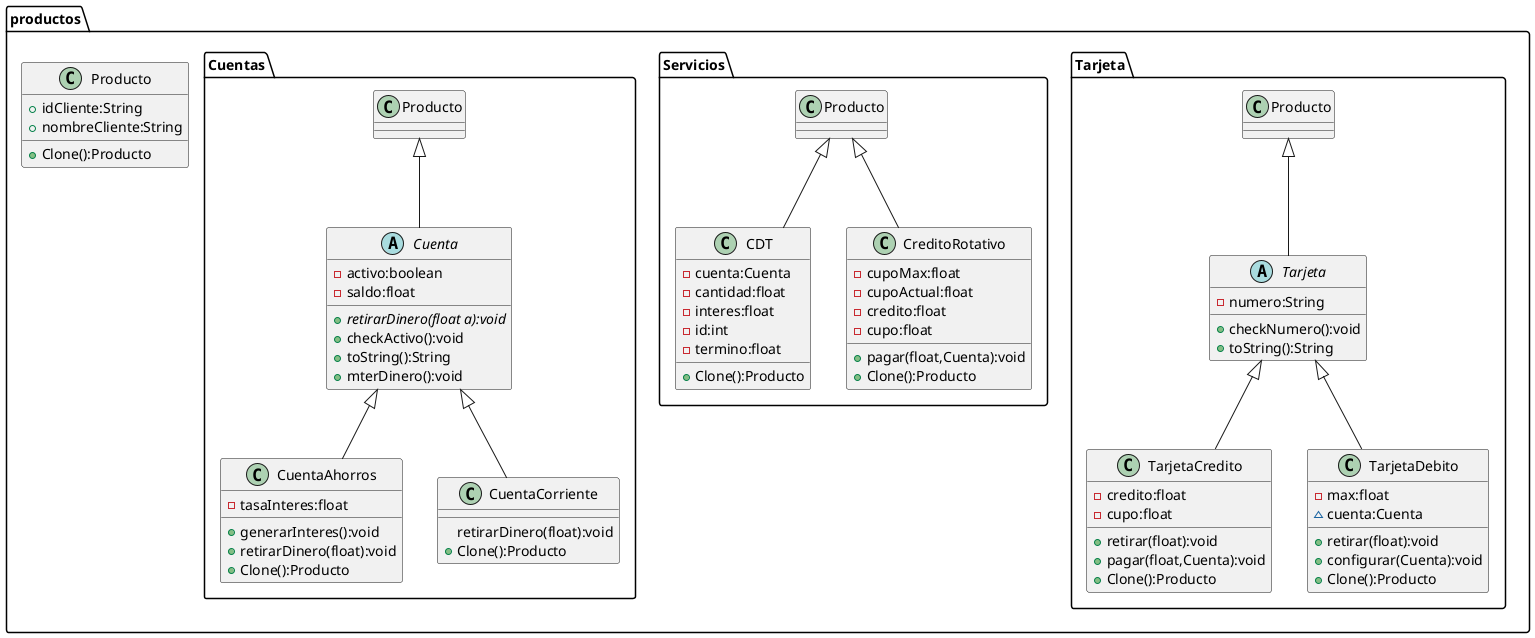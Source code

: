@startuml

package productos{

	class Producto{
		+idCliente:String
		+nombreCliente:String
		+Clone():Producto
	}

	package Tarjeta{
	abstract class Tarjeta extends Producto{
		-numero:String
		+checkNumero():void
		+toString():String
	}
	class TarjetaCredito extends Tarjeta{
		-credito:float
		-cupo:float
		+retirar(float):void
		+pagar(float,Cuenta):void
		+Clone():Producto
	}
	class TarjetaDebito extends Tarjeta{
		-max:float
		~cuenta:Cuenta
		+retirar(float):void
		+configurar(Cuenta):void
		+Clone():Producto
	}
	}

package Servicios{
	class CDT extends Producto{
		-cuenta:Cuenta
		-cantidad:float
		-interes:float
		-id:int
		-termino:float
		+Clone():Producto
	}
	class CreditoRotativo extends Producto{
		-cupoMax:float
		-cupoActual:float
		-credito:float
		-cupo:float
		+pagar(float,Cuenta):void
		+Clone():Producto
	}
	}

package Cuentas{
	abstract class Cuenta extends Producto{
		-activo:boolean
		-saldo:float
		+retirarDinero(float a):void {abstract}
		+checkActivo():void
		+toString():String
		+mterDinero():void
	}
	class CuentaAhorros extends Cuenta{
		-tasaInteres:float
		+generarInteres():void
		+retirarDinero(float):void
		+Clone():Producto
	}
	class CuentaCorriente extends Cuenta{
		retirarDinero(float):void
		+Clone():Producto
	}
	}
}


@enduml

